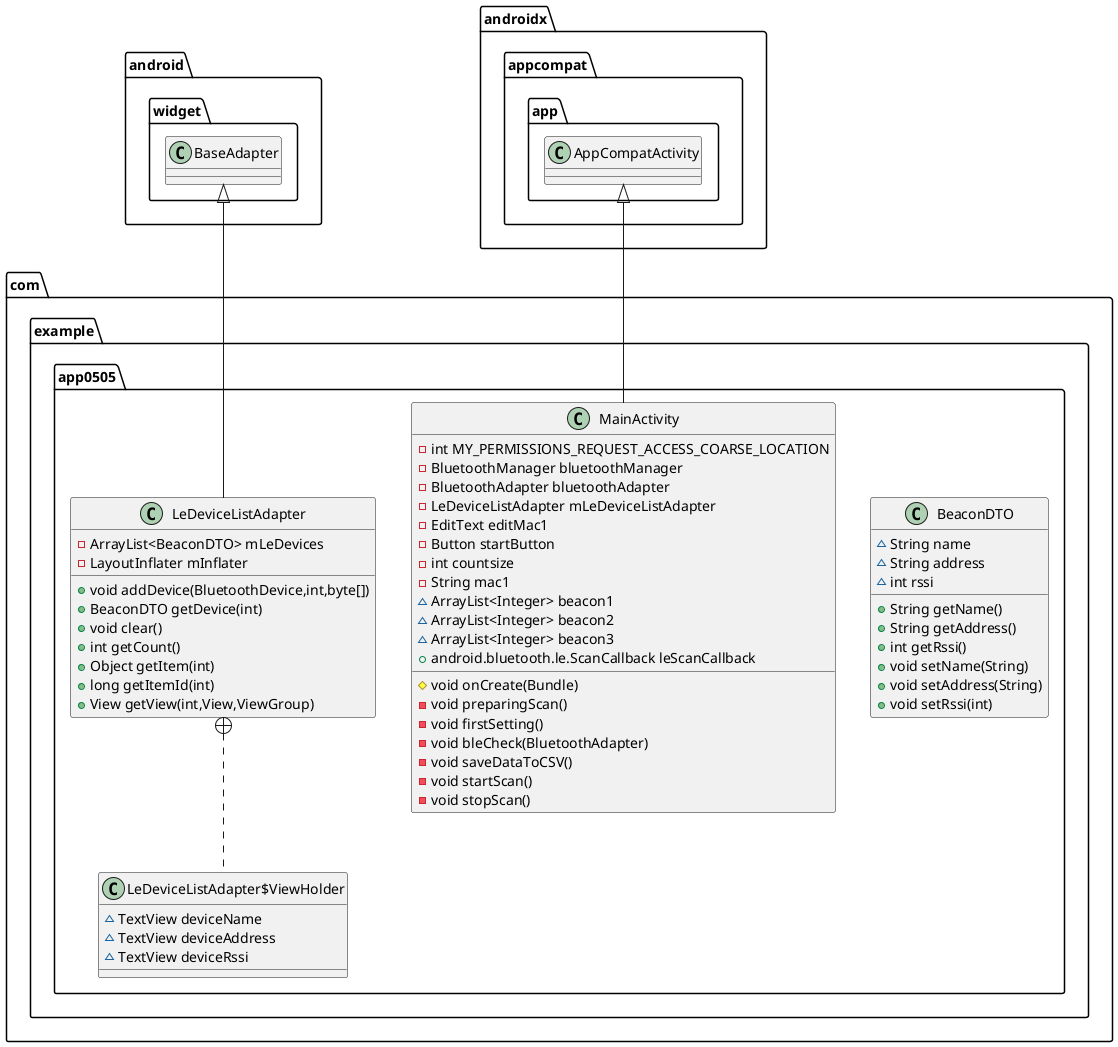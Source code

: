 @startuml
class com.example.app0505.BeaconDTO {
~ String name
~ String address
~ int rssi
+ String getName()
+ String getAddress()
+ int getRssi()
+ void setName(String)
+ void setAddress(String)
+ void setRssi(int)
}
class com.example.app0505.LeDeviceListAdapter {
- ArrayList<BeaconDTO> mLeDevices
- LayoutInflater mInflater
+ void addDevice(BluetoothDevice,int,byte[])
+ BeaconDTO getDevice(int)
+ void clear()
+ int getCount()
+ Object getItem(int)
+ long getItemId(int)
+ View getView(int,View,ViewGroup)
}
class com.example.app0505.LeDeviceListAdapter$ViewHolder {
~ TextView deviceName
~ TextView deviceAddress
~ TextView deviceRssi
}
class com.example.app0505.MainActivity {
- int MY_PERMISSIONS_REQUEST_ACCESS_COARSE_LOCATION
- BluetoothManager bluetoothManager
- BluetoothAdapter bluetoothAdapter
- LeDeviceListAdapter mLeDeviceListAdapter
- EditText editMac1
- Button startButton
- int countsize
- String mac1
~ ArrayList<Integer> beacon1
~ ArrayList<Integer> beacon2
~ ArrayList<Integer> beacon3
+ android.bluetooth.le.ScanCallback leScanCallback
# void onCreate(Bundle)
- void preparingScan()
- void firstSetting()
- void bleCheck(BluetoothAdapter)
- void saveDataToCSV()
- void startScan()
- void stopScan()
}


android.widget.BaseAdapter <|-- com.example.app0505.LeDeviceListAdapter
com.example.app0505.LeDeviceListAdapter +.. com.example.app0505.LeDeviceListAdapter$ViewHolder
androidx.appcompat.app.AppCompatActivity <|-- com.example.app0505.MainActivity
@enduml